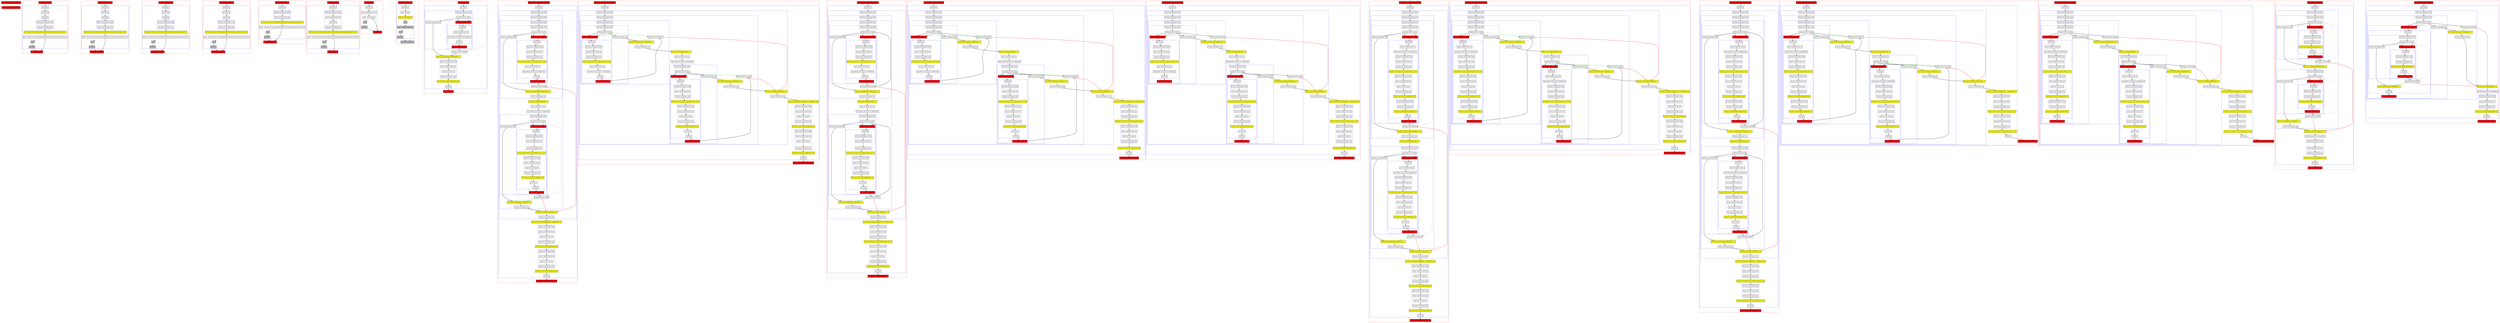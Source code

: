 digraph flowFromInplaceLambda_kt {
    graph [nodesep=3]
    node [shape=box penwidth=2]
    edge [penwidth=2]

    subgraph cluster_0 {
        color=red
        0 [label="Enter file flowFromInplaceLambda.kt" style="filled" fillcolor=red];
        1 [label="Exit file flowFromInplaceLambda.kt" style="filled" fillcolor=red];
    }
    0 -> {1} [color=green];

    subgraph cluster_1 {
        color=red
        2 [label="Enter function unknown" style="filled" fillcolor=red];
        subgraph cluster_2 {
            color=blue
            3 [label="Enter block"];
            subgraph cluster_3 {
                color=blue
                4 [label="Enter block"];
                5 [label="Exit block"];
            }
            subgraph cluster_4 {
                color=blue
                6 [label="Function call arguments enter"];
                7 [label="Function call arguments exit"];
            }
            8 [label="Function call: R|<local>/x|.R|SubstitutionOverride<kotlin/Function0.invoke: R|T|>|()" style="filled" fillcolor=yellow];
            9 [label="Jump: ^unknown R|<local>/x|.R|SubstitutionOverride<kotlin/Function0.invoke: R|T|>|()"];
            10 [label="Stub" style="filled" fillcolor=gray];
            11 [label="Exit block" style="filled" fillcolor=gray];
        }
        12 [label="Exit function unknown" style="filled" fillcolor=red];
    }
    2 -> {3};
    3 -> {4};
    4 -> {5};
    5 -> {6};
    6 -> {7};
    7 -> {8};
    8 -> {9};
    9 -> {12};
    9 -> {10} [style=dotted];
    10 -> {11} [style=dotted];
    11 -> {12} [style=dotted];

    subgraph cluster_5 {
        color=red
        13 [label="Enter function atLeastOnce" style="filled" fillcolor=red];
        subgraph cluster_6 {
            color=blue
            14 [label="Enter block"];
            subgraph cluster_7 {
                color=blue
                15 [label="Enter block"];
                16 [label="Exit block"];
            }
            subgraph cluster_8 {
                color=blue
                17 [label="Function call arguments enter"];
                18 [label="Function call arguments exit"];
            }
            19 [label="Function call: R|<local>/x|.R|SubstitutionOverride<kotlin/Function0.invoke: R|T|>|()" style="filled" fillcolor=yellow];
            20 [label="Jump: ^atLeastOnce R|<local>/x|.R|SubstitutionOverride<kotlin/Function0.invoke: R|T|>|()"];
            21 [label="Stub" style="filled" fillcolor=gray];
            22 [label="Exit block" style="filled" fillcolor=gray];
        }
        23 [label="Exit function atLeastOnce" style="filled" fillcolor=red];
    }
    13 -> {14};
    14 -> {15};
    15 -> {16};
    16 -> {17};
    17 -> {18};
    18 -> {19};
    19 -> {20};
    20 -> {23};
    20 -> {21} [style=dotted];
    21 -> {22} [style=dotted];
    22 -> {23} [style=dotted];

    subgraph cluster_9 {
        color=red
        24 [label="Enter function exactlyOnce" style="filled" fillcolor=red];
        subgraph cluster_10 {
            color=blue
            25 [label="Enter block"];
            subgraph cluster_11 {
                color=blue
                26 [label="Enter block"];
                27 [label="Exit block"];
            }
            subgraph cluster_12 {
                color=blue
                28 [label="Function call arguments enter"];
                29 [label="Function call arguments exit"];
            }
            30 [label="Function call: R|<local>/x|.R|SubstitutionOverride<kotlin/Function0.invoke: R|T|>|()" style="filled" fillcolor=yellow];
            31 [label="Jump: ^exactlyOnce R|<local>/x|.R|SubstitutionOverride<kotlin/Function0.invoke: R|T|>|()"];
            32 [label="Stub" style="filled" fillcolor=gray];
            33 [label="Exit block" style="filled" fillcolor=gray];
        }
        34 [label="Exit function exactlyOnce" style="filled" fillcolor=red];
    }
    24 -> {25};
    25 -> {26};
    26 -> {27};
    27 -> {28};
    28 -> {29};
    29 -> {30};
    30 -> {31};
    31 -> {34};
    31 -> {32} [style=dotted];
    32 -> {33} [style=dotted];
    33 -> {34} [style=dotted];

    subgraph cluster_13 {
        color=red
        35 [label="Enter function atMostOnce" style="filled" fillcolor=red];
        subgraph cluster_14 {
            color=blue
            36 [label="Enter block"];
            subgraph cluster_15 {
                color=blue
                37 [label="Enter block"];
                38 [label="Exit block"];
            }
            subgraph cluster_16 {
                color=blue
                39 [label="Function call arguments enter"];
                40 [label="Function call arguments exit"];
            }
            41 [label="Function call: R|<local>/x|.R|SubstitutionOverride<kotlin/Function0.invoke: R|T|>|()" style="filled" fillcolor=yellow];
            42 [label="Jump: ^atMostOnce R|<local>/x|.R|SubstitutionOverride<kotlin/Function0.invoke: R|T|>|()"];
            43 [label="Stub" style="filled" fillcolor=gray];
            44 [label="Exit block" style="filled" fillcolor=gray];
        }
        45 [label="Exit function atMostOnce" style="filled" fillcolor=red];
    }
    35 -> {36};
    36 -> {37};
    37 -> {38};
    38 -> {39};
    39 -> {40};
    40 -> {41};
    41 -> {42};
    42 -> {45};
    42 -> {43} [style=dotted];
    43 -> {44} [style=dotted];
    44 -> {45} [style=dotted];

    subgraph cluster_17 {
        color=red
        46 [label="Enter function noContract" style="filled" fillcolor=red];
        subgraph cluster_18 {
            color=blue
            47 [label="Enter block"];
            subgraph cluster_19 {
                color=blue
                48 [label="Function call arguments enter"];
                49 [label="Function call arguments exit"];
            }
            50 [label="Function call: R|<local>/x|.R|SubstitutionOverride<kotlin/Function0.invoke: R|T|>|()" style="filled" fillcolor=yellow];
            51 [label="Jump: ^noContract R|<local>/x|.R|SubstitutionOverride<kotlin/Function0.invoke: R|T|>|()"];
            52 [label="Stub" style="filled" fillcolor=gray];
            53 [label="Exit block" style="filled" fillcolor=gray];
        }
        54 [label="Exit function noContract" style="filled" fillcolor=red];
    }
    46 -> {47};
    47 -> {48};
    48 -> {49};
    49 -> {50};
    50 -> {51};
    51 -> {54};
    51 -> {52} [style=dotted];
    52 -> {53} [style=dotted];
    53 -> {54} [style=dotted];

    subgraph cluster_20 {
        color=red
        55 [label="Enter function select" style="filled" fillcolor=red];
        subgraph cluster_21 {
            color=blue
            56 [label="Enter block"];
            subgraph cluster_22 {
                color=blue
                57 [label="Function call arguments enter"];
                58 [label="Access variable R|<local>/x|"];
                59 [label="Const: Int(0)"];
                60 [label="Function call arguments exit"];
            }
            61 [label="Function call: R|<local>/x|.R|SubstitutionOverride<kotlin/Array.get: R|CapturedType(out K)|>|(...)" style="filled" fillcolor=yellow];
            62 [label="Jump: ^select R|<local>/x|.R|SubstitutionOverride<kotlin/Array.get: R|CapturedType(out K)|>|(Int(0))"];
            63 [label="Stub" style="filled" fillcolor=gray];
            64 [label="Exit block" style="filled" fillcolor=gray];
        }
        65 [label="Exit function select" style="filled" fillcolor=red];
    }
    55 -> {56};
    56 -> {57};
    57 -> {58};
    58 -> {59};
    59 -> {60};
    60 -> {61};
    61 -> {62};
    62 -> {65};
    62 -> {63} [style=dotted];
    63 -> {64} [style=dotted];
    64 -> {65} [style=dotted];

    subgraph cluster_23 {
        color=red
        66 [label="Enter function id" style="filled" fillcolor=red];
        subgraph cluster_24 {
            color=blue
            67 [label="Enter block"];
            68 [label="Access variable R|<local>/x|"];
            69 [label="Jump: ^id R|<local>/x|"];
            70 [label="Stub" style="filled" fillcolor=gray];
            71 [label="Exit block" style="filled" fillcolor=gray];
        }
        72 [label="Exit function id" style="filled" fillcolor=red];
    }
    66 -> {67};
    67 -> {68};
    68 -> {69};
    69 -> {72};
    69 -> {70} [style=dotted];
    70 -> {71} [style=dotted];
    71 -> {72} [style=dotted];

    subgraph cluster_25 {
        color=red
        73 [label="Enter function materialize" style="filled" fillcolor=red];
        subgraph cluster_26 {
            color=blue
            74 [label="Enter block"];
            75 [label="Const: Null(null)"];
            76 [label="Check not null: Null(null)!!" style="filled" fillcolor=yellow];
            77 [label="Stub" style="filled" fillcolor=gray];
            78 [label="Jump: ^materialize Null(null)!!" style="filled" fillcolor=gray];
            79 [label="Stub" style="filled" fillcolor=gray];
            80 [label="Exit block" style="filled" fillcolor=gray];
        }
        81 [label="Exit function materialize" style="filled" fillcolor=gray];
    }
    73 -> {74};
    74 -> {75};
    75 -> {76};
    76 -> {77} [style=dotted];
    77 -> {78} [style=dotted];
    78 -> {79 81} [style=dotted];
    79 -> {80} [style=dotted];
    80 -> {81} [style=dotted];

    subgraph cluster_27 {
        color=red
        82 [label="Enter function basic" style="filled" fillcolor=red];
        subgraph cluster_28 {
            color=blue
            83 [label="Enter block"];
            subgraph cluster_29 {
                color=blue
                84 [label="Function call arguments enter"];
                85 [label="Postponed enter to lambda"];
                subgraph cluster_30 {
                    color=blue
                    86 [label="Enter function <anonymous>" style="filled" fillcolor=red];
                    subgraph cluster_31 {
                        color=blue
                        87 [label="Enter block"];
                        88 [label="Access variable R|<local>/x|"];
                        89 [label="Type operator: (R|<local>/x| as R|kotlin/Int|)"];
                        90 [label="Exit block"];
                    }
                    91 [label="Exit function <anonymous>" style="filled" fillcolor=red];
                }
                92 [label="Function call arguments exit"];
            }
            93 [label="Postponed exit from lambda"];
            94 [label="Function call: R|/exactlyOnce|<R|kotlin/Int|>(...)" style="filled" fillcolor=yellow];
            subgraph cluster_32 {
                color=blue
                95 [label="Function call arguments enter"];
                96 [label="Access variable R|<local>/x|"];
                97 [label="Smart cast: R|<local>/x|"];
                98 [label="Function call arguments exit"];
            }
            99 [label="Function call: R|<local>/x|.R|kotlin/Int.inc|()" style="filled" fillcolor=yellow];
            100 [label="Exit block"];
        }
        101 [label="Exit function basic" style="filled" fillcolor=red];
    }
    82 -> {83};
    83 -> {84};
    84 -> {85};
    85 -> {86 92};
    85 -> {93} [style=dotted];
    85 -> {86} [style=dashed];
    86 -> {87};
    87 -> {88};
    88 -> {89};
    89 -> {90};
    90 -> {91};
    91 -> {93};
    92 -> {94};
    93 -> {94};
    94 -> {95};
    95 -> {96};
    96 -> {97};
    97 -> {98};
    98 -> {99};
    99 -> {100};
    100 -> {101};

    subgraph cluster_33 {
        color=red
        102 [label="Enter function completedCallExactlyOnce" style="filled" fillcolor=red];
        subgraph cluster_34 {
            color=blue
            103 [label="Enter block"];
            subgraph cluster_35 {
                color=blue
                104 [label="Function call arguments enter"];
                subgraph cluster_36 {
                    color=blue
                    105 [label="Function call arguments enter"];
                    subgraph cluster_37 {
                        color=blue
                        106 [label="Function call arguments enter"];
                        subgraph cluster_38 {
                            color=blue
                            107 [label="Function call arguments enter"];
                            108 [label="Postponed enter to lambda"];
                            subgraph cluster_39 {
                                color=blue
                                109 [label="Enter function <anonymous>" style="filled" fillcolor=red];
                                subgraph cluster_40 {
                                    color=blue
                                    110 [label="Enter block"];
                                    subgraph cluster_41 {
                                        color=blue
                                        111 [label="Function call arguments enter"];
                                        112 [label="Access variable R|<local>/y|"];
                                        113 [label="Function call arguments exit"];
                                    }
                                    114 [label="Function call: R|<local>/y|.<Unresolved name: inc>#()" style="filled" fillcolor=yellow];
                                    115 [label="Access variable R|<local>/x|"];
                                    116 [label="Type operator: (R|<local>/x| as R|kotlin/Int|)"];
                                    117 [label="Exit block"];
                                }
                                118 [label="Exit function <anonymous>" style="filled" fillcolor=red];
                            }
                            119 [label="Function call arguments exit"];
                        }
                        120 [label="Postponed exit from lambda"];
                        121 [label="Function call: R|/exactlyOnce|<R|kotlin/Int|>(...)" style="filled" fillcolor=yellow];
                        122 [label="Function call arguments exit"];
                    }
                    123 [label="Function call: R|/id|<R|kotlin/Int|>(...)" style="filled" fillcolor=yellow];
                    124 [label="Access variable R|<local>/y|"];
                    125 [label="Type operator: (R|<local>/y| as R|kotlin/Int|)"];
                    subgraph cluster_42 {
                        color=blue
                        126 [label="Function call arguments enter"];
                        127 [label="Postponed enter to lambda"];
                        subgraph cluster_43 {
                            color=blue
                            128 [label="Enter function <anonymous>" style="filled" fillcolor=red];
                            subgraph cluster_44 {
                                color=blue
                                129 [label="Enter block"];
                                subgraph cluster_45 {
                                    color=blue
                                    130 [label="Function call arguments enter"];
                                    131 [label="Access variable R|<local>/x|"];
                                    132 [label="Function call arguments exit"];
                                }
                                133 [label="Function call: R|<local>/x|.<Unresolved name: inc>#()" style="filled" fillcolor=yellow];
                                subgraph cluster_46 {
                                    color=blue
                                    134 [label="Function call arguments enter"];
                                    135 [label="Access variable R|<local>/y|"];
                                    136 [label="Smart cast: R|<local>/y|"];
                                    137 [label="Function call arguments exit"];
                                }
                                138 [label="Function call: R|<local>/y|.R|kotlin/Int.inc|()" style="filled" fillcolor=yellow];
                                139 [label="Const: Int(1)"];
                                140 [label="Exit block"];
                            }
                            141 [label="Exit function <anonymous>" style="filled" fillcolor=red];
                        }
                        142 [label="Function call arguments exit"];
                    }
                    143 [label="Postponed exit from lambda"];
                    144 [label="Function call: R|/exactlyOnce|<R|kotlin/Int|>(...)" style="filled" fillcolor=yellow];
                    145 [label="Function call arguments exit"];
                }
                146 [label="Function call: R|/select|<R|kotlin/Int|>(...)" style="filled" fillcolor=yellow];
                147 [label="Function call arguments exit"];
            }
            148 [label="Function call: R|/select|<R|kotlin/Int|>(...).R|kotlin/Int.inc|()" style="filled" fillcolor=yellow];
            subgraph cluster_47 {
                color=blue
                149 [label="Function call arguments enter"];
                150 [label="Access variable R|<local>/x|"];
                151 [label="Smart cast: R|<local>/x|"];
                152 [label="Function call arguments exit"];
            }
            153 [label="Function call: R|<local>/x|.R|kotlin/Int.inc|()" style="filled" fillcolor=yellow];
            subgraph cluster_48 {
                color=blue
                154 [label="Function call arguments enter"];
                155 [label="Access variable R|<local>/y|"];
                156 [label="Smart cast: R|<local>/y|"];
                157 [label="Function call arguments exit"];
            }
            158 [label="Function call: R|<local>/y|.R|kotlin/Int.inc|()" style="filled" fillcolor=yellow];
            159 [label="Exit block"];
        }
        160 [label="Exit function completedCallExactlyOnce" style="filled" fillcolor=red];
    }
    102 -> {103};
    103 -> {104};
    104 -> {105};
    105 -> {106};
    106 -> {107};
    107 -> {108};
    108 -> {109 119};
    108 -> {120} [style=dotted];
    108 -> {109} [style=dashed];
    109 -> {110};
    110 -> {111};
    111 -> {112};
    112 -> {113};
    113 -> {114};
    114 -> {115};
    115 -> {116};
    116 -> {117};
    117 -> {118};
    118 -> {120};
    119 -> {121};
    120 -> {121} [color=green];
    120 -> {146} [color=red];
    121 -> {122};
    122 -> {123};
    123 -> {124};
    124 -> {125};
    125 -> {126};
    126 -> {127};
    127 -> {128 142};
    127 -> {143} [style=dotted];
    127 -> {128} [style=dashed];
    128 -> {129};
    129 -> {130};
    130 -> {131};
    131 -> {132};
    132 -> {133};
    133 -> {134};
    134 -> {135};
    135 -> {136};
    136 -> {137};
    137 -> {138};
    138 -> {139};
    139 -> {140};
    140 -> {141};
    141 -> {143};
    142 -> {144};
    143 -> {144} [color=green];
    143 -> {146} [color=red];
    144 -> {145};
    145 -> {146};
    146 -> {147};
    147 -> {148};
    148 -> {149};
    149 -> {150};
    150 -> {151};
    151 -> {152};
    152 -> {153};
    153 -> {154};
    154 -> {155};
    155 -> {156};
    156 -> {157};
    157 -> {158};
    158 -> {159};
    159 -> {160};

    subgraph cluster_49 {
        color=red
        161 [label="Enter function completedCallAtLeastOnce" style="filled" fillcolor=red];
        subgraph cluster_50 {
            color=blue
            162 [label="Enter block"];
            subgraph cluster_51 {
                color=blue
                163 [label="Function call arguments enter"];
                subgraph cluster_52 {
                    color=blue
                    164 [label="Function call arguments enter"];
                    subgraph cluster_53 {
                        color=blue
                        165 [label="Function call arguments enter"];
                        subgraph cluster_54 {
                            color=blue
                            166 [label="Function call arguments enter"];
                            167 [label="Postponed enter to lambda"];
                            subgraph cluster_55 {
                                color=blue
                                168 [label="Enter function <anonymous>" style="filled" fillcolor=red];
                                subgraph cluster_56 {
                                    color=blue
                                    169 [label="Enter block"];
                                    subgraph cluster_57 {
                                        color=blue
                                        170 [label="Function call arguments enter"];
                                        171 [label="Access variable R|<local>/y|"];
                                        172 [label="Function call arguments exit"];
                                    }
                                    173 [label="Function call: R|<local>/y|.<Unresolved name: inc>#()" style="filled" fillcolor=yellow];
                                    174 [label="Access variable R|<local>/x|"];
                                    175 [label="Type operator: (R|<local>/x| as R|kotlin/Int|)"];
                                    176 [label="Exit block"];
                                }
                                177 [label="Exit function <anonymous>" style="filled" fillcolor=red];
                            }
                            178 [label="Function call arguments exit"];
                        }
                        179 [label="Postponed exit from lambda"];
                        180 [label="Function call: R|/atLeastOnce|<R|kotlin/Int|>(...)" style="filled" fillcolor=yellow];
                        181 [label="Function call arguments exit"];
                    }
                    182 [label="Function call: R|/id|<R|kotlin/Int|>(...)" style="filled" fillcolor=yellow];
                    183 [label="Access variable R|<local>/y|"];
                    184 [label="Type operator: (R|<local>/y| as R|kotlin/Int|)"];
                    subgraph cluster_58 {
                        color=blue
                        185 [label="Function call arguments enter"];
                        186 [label="Postponed enter to lambda"];
                        subgraph cluster_59 {
                            color=blue
                            187 [label="Enter function <anonymous>" style="filled" fillcolor=red];
                            subgraph cluster_60 {
                                color=blue
                                188 [label="Enter block"];
                                subgraph cluster_61 {
                                    color=blue
                                    189 [label="Function call arguments enter"];
                                    190 [label="Access variable R|<local>/x|"];
                                    191 [label="Function call arguments exit"];
                                }
                                192 [label="Function call: R|<local>/x|.<Unresolved name: inc>#()" style="filled" fillcolor=yellow];
                                subgraph cluster_62 {
                                    color=blue
                                    193 [label="Function call arguments enter"];
                                    194 [label="Access variable R|<local>/y|"];
                                    195 [label="Smart cast: R|<local>/y|"];
                                    196 [label="Function call arguments exit"];
                                }
                                197 [label="Function call: R|<local>/y|.R|kotlin/Int.inc|()" style="filled" fillcolor=yellow];
                                198 [label="Const: Int(1)"];
                                199 [label="Exit block"];
                            }
                            200 [label="Exit function <anonymous>" style="filled" fillcolor=red];
                        }
                        201 [label="Function call arguments exit"];
                    }
                    202 [label="Postponed exit from lambda"];
                    203 [label="Function call: R|/atLeastOnce|<R|kotlin/Int|>(...)" style="filled" fillcolor=yellow];
                    204 [label="Function call arguments exit"];
                }
                205 [label="Function call: R|/select|<R|kotlin/Int|>(...)" style="filled" fillcolor=yellow];
                206 [label="Function call arguments exit"];
            }
            207 [label="Function call: R|/select|<R|kotlin/Int|>(...).R|kotlin/Int.inc|()" style="filled" fillcolor=yellow];
            subgraph cluster_63 {
                color=blue
                208 [label="Function call arguments enter"];
                209 [label="Access variable R|<local>/x|"];
                210 [label="Smart cast: R|<local>/x|"];
                211 [label="Function call arguments exit"];
            }
            212 [label="Function call: R|<local>/x|.R|kotlin/Int.inc|()" style="filled" fillcolor=yellow];
            subgraph cluster_64 {
                color=blue
                213 [label="Function call arguments enter"];
                214 [label="Access variable R|<local>/y|"];
                215 [label="Smart cast: R|<local>/y|"];
                216 [label="Function call arguments exit"];
            }
            217 [label="Function call: R|<local>/y|.R|kotlin/Int.inc|()" style="filled" fillcolor=yellow];
            218 [label="Exit block"];
        }
        219 [label="Exit function completedCallAtLeastOnce" style="filled" fillcolor=red];
    }
    161 -> {162};
    162 -> {163};
    163 -> {164};
    164 -> {165};
    165 -> {166};
    166 -> {167};
    167 -> {168 178};
    167 -> {179} [style=dotted];
    167 -> {168} [style=dashed];
    168 -> {169};
    169 -> {170};
    170 -> {171};
    171 -> {172};
    172 -> {173};
    173 -> {174};
    174 -> {175};
    175 -> {176};
    176 -> {177};
    177 -> {179};
    178 -> {180};
    179 -> {167} [color=green style=dashed];
    179 -> {180} [color=green];
    179 -> {205} [color=red];
    180 -> {181};
    181 -> {182};
    182 -> {183};
    183 -> {184};
    184 -> {185};
    185 -> {186};
    186 -> {187 201};
    186 -> {202} [style=dotted];
    186 -> {187} [style=dashed];
    187 -> {188};
    188 -> {189};
    189 -> {190};
    190 -> {191};
    191 -> {192};
    192 -> {193};
    193 -> {194};
    194 -> {195};
    195 -> {196};
    196 -> {197};
    197 -> {198};
    198 -> {199};
    199 -> {200};
    200 -> {202};
    201 -> {203};
    202 -> {186} [color=green style=dashed];
    202 -> {203} [color=green];
    202 -> {205} [color=red];
    203 -> {204};
    204 -> {205};
    205 -> {206};
    206 -> {207};
    207 -> {208};
    208 -> {209};
    209 -> {210};
    210 -> {211};
    211 -> {212};
    212 -> {213};
    213 -> {214};
    214 -> {215};
    215 -> {216};
    216 -> {217};
    217 -> {218};
    218 -> {219};

    subgraph cluster_65 {
        color=red
        220 [label="Enter function completedCallAtMostOnce" style="filled" fillcolor=red];
        subgraph cluster_66 {
            color=blue
            221 [label="Enter block"];
            subgraph cluster_67 {
                color=blue
                222 [label="Function call arguments enter"];
                subgraph cluster_68 {
                    color=blue
                    223 [label="Function call arguments enter"];
                    subgraph cluster_69 {
                        color=blue
                        224 [label="Function call arguments enter"];
                        subgraph cluster_70 {
                            color=blue
                            225 [label="Function call arguments enter"];
                            226 [label="Postponed enter to lambda"];
                            subgraph cluster_71 {
                                color=blue
                                227 [label="Enter function <anonymous>" style="filled" fillcolor=red];
                                subgraph cluster_72 {
                                    color=blue
                                    228 [label="Enter block"];
                                    subgraph cluster_73 {
                                        color=blue
                                        229 [label="Function call arguments enter"];
                                        230 [label="Access variable R|<local>/y|"];
                                        231 [label="Function call arguments exit"];
                                    }
                                    232 [label="Function call: R|<local>/y|.<Unresolved name: inc>#()" style="filled" fillcolor=yellow];
                                    233 [label="Access variable R|<local>/x|"];
                                    234 [label="Type operator: (R|<local>/x| as R|kotlin/Int|)"];
                                    235 [label="Exit block"];
                                }
                                236 [label="Exit function <anonymous>" style="filled" fillcolor=red];
                            }
                            237 [label="Function call arguments exit"];
                        }
                        238 [label="Postponed exit from lambda"];
                        239 [label="Function call: R|/atMostOnce|<R|kotlin/Int|>(...)" style="filled" fillcolor=yellow];
                        240 [label="Function call arguments exit"];
                    }
                    241 [label="Function call: R|/id|<R|kotlin/Int|>(...)" style="filled" fillcolor=yellow];
                    242 [label="Access variable R|<local>/y|"];
                    243 [label="Type operator: (R|<local>/y| as R|kotlin/Int|)"];
                    subgraph cluster_74 {
                        color=blue
                        244 [label="Function call arguments enter"];
                        245 [label="Postponed enter to lambda"];
                        subgraph cluster_75 {
                            color=blue
                            246 [label="Enter function <anonymous>" style="filled" fillcolor=red];
                            subgraph cluster_76 {
                                color=blue
                                247 [label="Enter block"];
                                subgraph cluster_77 {
                                    color=blue
                                    248 [label="Function call arguments enter"];
                                    249 [label="Access variable R|<local>/x|"];
                                    250 [label="Function call arguments exit"];
                                }
                                251 [label="Function call: R|<local>/x|.<Unresolved name: inc>#()" style="filled" fillcolor=yellow];
                                subgraph cluster_78 {
                                    color=blue
                                    252 [label="Function call arguments enter"];
                                    253 [label="Access variable R|<local>/y|"];
                                    254 [label="Smart cast: R|<local>/y|"];
                                    255 [label="Function call arguments exit"];
                                }
                                256 [label="Function call: R|<local>/y|.R|kotlin/Int.inc|()" style="filled" fillcolor=yellow];
                                257 [label="Const: Int(1)"];
                                258 [label="Exit block"];
                            }
                            259 [label="Exit function <anonymous>" style="filled" fillcolor=red];
                        }
                        260 [label="Function call arguments exit"];
                    }
                    261 [label="Postponed exit from lambda"];
                    262 [label="Function call: R|/atMostOnce|<R|kotlin/Int|>(...)" style="filled" fillcolor=yellow];
                    263 [label="Function call arguments exit"];
                }
                264 [label="Function call: R|/select|<R|kotlin/Int|>(...)" style="filled" fillcolor=yellow];
                265 [label="Function call arguments exit"];
            }
            266 [label="Function call: R|/select|<R|kotlin/Int|>(...).R|kotlin/Int.inc|()" style="filled" fillcolor=yellow];
            subgraph cluster_79 {
                color=blue
                267 [label="Function call arguments enter"];
                268 [label="Access variable R|<local>/x|"];
                269 [label="Function call arguments exit"];
            }
            270 [label="Function call: R|<local>/x|.<Unresolved name: inc>#()" style="filled" fillcolor=yellow];
            subgraph cluster_80 {
                color=blue
                271 [label="Function call arguments enter"];
                272 [label="Access variable R|<local>/y|"];
                273 [label="Smart cast: R|<local>/y|"];
                274 [label="Function call arguments exit"];
            }
            275 [label="Function call: R|<local>/y|.R|kotlin/Int.inc|()" style="filled" fillcolor=yellow];
            276 [label="Exit block"];
        }
        277 [label="Exit function completedCallAtMostOnce" style="filled" fillcolor=red];
    }
    220 -> {221};
    221 -> {222};
    222 -> {223};
    223 -> {224};
    224 -> {225};
    225 -> {226};
    226 -> {227 237 238};
    226 -> {227} [style=dashed];
    227 -> {228};
    228 -> {229};
    229 -> {230};
    230 -> {231};
    231 -> {232};
    232 -> {233};
    233 -> {234};
    234 -> {235};
    235 -> {236};
    236 -> {238};
    237 -> {239};
    238 -> {239} [color=green];
    238 -> {264} [color=red];
    239 -> {240};
    240 -> {241};
    241 -> {242};
    242 -> {243};
    243 -> {244};
    244 -> {245};
    245 -> {246 260 261};
    245 -> {246} [style=dashed];
    246 -> {247};
    247 -> {248};
    248 -> {249};
    249 -> {250};
    250 -> {251};
    251 -> {252};
    252 -> {253};
    253 -> {254};
    254 -> {255};
    255 -> {256};
    256 -> {257};
    257 -> {258};
    258 -> {259};
    259 -> {261};
    260 -> {262};
    261 -> {262} [color=green];
    261 -> {264} [color=red];
    262 -> {263};
    263 -> {264};
    264 -> {265};
    265 -> {266};
    266 -> {267};
    267 -> {268};
    268 -> {269};
    269 -> {270};
    270 -> {271};
    271 -> {272};
    272 -> {273};
    273 -> {274};
    274 -> {275};
    275 -> {276};
    276 -> {277};

    subgraph cluster_81 {
        color=red
        278 [label="Enter function completedCallUnknown" style="filled" fillcolor=red];
        subgraph cluster_82 {
            color=blue
            279 [label="Enter block"];
            subgraph cluster_83 {
                color=blue
                280 [label="Function call arguments enter"];
                subgraph cluster_84 {
                    color=blue
                    281 [label="Function call arguments enter"];
                    subgraph cluster_85 {
                        color=blue
                        282 [label="Function call arguments enter"];
                        subgraph cluster_86 {
                            color=blue
                            283 [label="Function call arguments enter"];
                            284 [label="Postponed enter to lambda"];
                            subgraph cluster_87 {
                                color=blue
                                285 [label="Enter function <anonymous>" style="filled" fillcolor=red];
                                subgraph cluster_88 {
                                    color=blue
                                    286 [label="Enter block"];
                                    subgraph cluster_89 {
                                        color=blue
                                        287 [label="Function call arguments enter"];
                                        288 [label="Access variable R|<local>/y|"];
                                        289 [label="Function call arguments exit"];
                                    }
                                    290 [label="Function call: R|<local>/y|.<Unresolved name: inc>#()" style="filled" fillcolor=yellow];
                                    291 [label="Access variable R|<local>/x|"];
                                    292 [label="Type operator: (R|<local>/x| as R|kotlin/Int|)"];
                                    293 [label="Exit block"];
                                }
                                294 [label="Exit function <anonymous>" style="filled" fillcolor=red];
                            }
                            295 [label="Function call arguments exit"];
                        }
                        296 [label="Postponed exit from lambda"];
                        297 [label="Function call: R|/unknown|<R|kotlin/Int|>(...)" style="filled" fillcolor=yellow];
                        298 [label="Function call arguments exit"];
                    }
                    299 [label="Function call: R|/id|<R|kotlin/Int|>(...)" style="filled" fillcolor=yellow];
                    300 [label="Access variable R|<local>/y|"];
                    301 [label="Type operator: (R|<local>/y| as R|kotlin/Int|)"];
                    subgraph cluster_90 {
                        color=blue
                        302 [label="Function call arguments enter"];
                        303 [label="Postponed enter to lambda"];
                        subgraph cluster_91 {
                            color=blue
                            304 [label="Enter function <anonymous>" style="filled" fillcolor=red];
                            subgraph cluster_92 {
                                color=blue
                                305 [label="Enter block"];
                                subgraph cluster_93 {
                                    color=blue
                                    306 [label="Function call arguments enter"];
                                    307 [label="Access variable R|<local>/x|"];
                                    308 [label="Function call arguments exit"];
                                }
                                309 [label="Function call: R|<local>/x|.<Unresolved name: inc>#()" style="filled" fillcolor=yellow];
                                subgraph cluster_94 {
                                    color=blue
                                    310 [label="Function call arguments enter"];
                                    311 [label="Access variable R|<local>/y|"];
                                    312 [label="Smart cast: R|<local>/y|"];
                                    313 [label="Function call arguments exit"];
                                }
                                314 [label="Function call: R|<local>/y|.R|kotlin/Int.inc|()" style="filled" fillcolor=yellow];
                                315 [label="Const: Int(1)"];
                                316 [label="Exit block"];
                            }
                            317 [label="Exit function <anonymous>" style="filled" fillcolor=red];
                        }
                        318 [label="Function call arguments exit"];
                    }
                    319 [label="Postponed exit from lambda"];
                    320 [label="Function call: R|/unknown|<R|kotlin/Int|>(...)" style="filled" fillcolor=yellow];
                    321 [label="Function call arguments exit"];
                }
                322 [label="Function call: R|/select|<R|kotlin/Int|>(...)" style="filled" fillcolor=yellow];
                323 [label="Function call arguments exit"];
            }
            324 [label="Function call: R|/select|<R|kotlin/Int|>(...).R|kotlin/Int.inc|()" style="filled" fillcolor=yellow];
            subgraph cluster_95 {
                color=blue
                325 [label="Function call arguments enter"];
                326 [label="Access variable R|<local>/x|"];
                327 [label="Function call arguments exit"];
            }
            328 [label="Function call: R|<local>/x|.<Unresolved name: inc>#()" style="filled" fillcolor=yellow];
            subgraph cluster_96 {
                color=blue
                329 [label="Function call arguments enter"];
                330 [label="Access variable R|<local>/y|"];
                331 [label="Smart cast: R|<local>/y|"];
                332 [label="Function call arguments exit"];
            }
            333 [label="Function call: R|<local>/y|.R|kotlin/Int.inc|()" style="filled" fillcolor=yellow];
            334 [label="Exit block"];
        }
        335 [label="Exit function completedCallUnknown" style="filled" fillcolor=red];
    }
    278 -> {279};
    279 -> {280};
    280 -> {281};
    281 -> {282};
    282 -> {283};
    283 -> {284};
    284 -> {285 295 296};
    284 -> {285} [style=dashed];
    285 -> {286};
    286 -> {287};
    287 -> {288};
    288 -> {289};
    289 -> {290};
    290 -> {291};
    291 -> {292};
    292 -> {293};
    293 -> {294};
    294 -> {296};
    295 -> {297};
    296 -> {284} [color=green style=dashed];
    296 -> {297} [color=green];
    296 -> {322} [color=red];
    297 -> {298};
    298 -> {299};
    299 -> {300};
    300 -> {301};
    301 -> {302};
    302 -> {303};
    303 -> {304 318 319};
    303 -> {304} [style=dashed];
    304 -> {305};
    305 -> {306};
    306 -> {307};
    307 -> {308};
    308 -> {309};
    309 -> {310};
    310 -> {311};
    311 -> {312};
    312 -> {313};
    313 -> {314};
    314 -> {315};
    315 -> {316};
    316 -> {317};
    317 -> {319};
    318 -> {320};
    319 -> {303} [color=green style=dashed];
    319 -> {320} [color=green];
    319 -> {322} [color=red];
    320 -> {321};
    321 -> {322};
    322 -> {323};
    323 -> {324};
    324 -> {325};
    325 -> {326};
    326 -> {327};
    327 -> {328};
    328 -> {329};
    329 -> {330};
    330 -> {331};
    331 -> {332};
    332 -> {333};
    333 -> {334};
    334 -> {335};

    subgraph cluster_97 {
        color=red
        336 [label="Enter function completedCallNoContract" style="filled" fillcolor=red];
        subgraph cluster_98 {
            color=blue
            337 [label="Enter block"];
            subgraph cluster_99 {
                color=blue
                338 [label="Function call arguments enter"];
                subgraph cluster_100 {
                    color=blue
                    339 [label="Function call arguments enter"];
                    subgraph cluster_101 {
                        color=blue
                        340 [label="Function call arguments enter"];
                        subgraph cluster_102 {
                            color=blue
                            341 [label="Function call arguments enter"];
                            342 [label="Postponed enter to lambda"];
                            subgraph cluster_103 {
                                color=blue
                                343 [label="Enter function <anonymous>" style="filled" fillcolor=red];
                                subgraph cluster_104 {
                                    color=blue
                                    344 [label="Enter block"];
                                    subgraph cluster_105 {
                                        color=blue
                                        345 [label="Function call arguments enter"];
                                        346 [label="Access variable R|<local>/y|"];
                                        347 [label="Function call arguments exit"];
                                    }
                                    348 [label="Function call: R|<local>/y|.<Unresolved name: inc>#()" style="filled" fillcolor=yellow];
                                    349 [label="Access variable R|<local>/x|"];
                                    350 [label="Type operator: (R|<local>/x| as R|kotlin/Int|)"];
                                    351 [label="Exit block"];
                                }
                                352 [label="Exit function <anonymous>" style="filled" fillcolor=red];
                            }
                            353 [label="Function call arguments exit"];
                        }
                        354 [label="Postponed exit from lambda"];
                        355 [label="Function call: R|/noContract|<R|kotlin/Int|>(...)" style="filled" fillcolor=yellow];
                        356 [label="Function call arguments exit"];
                    }
                    357 [label="Function call: R|/id|<R|kotlin/Int|>(...)" style="filled" fillcolor=yellow];
                    358 [label="Access variable R|<local>/y|"];
                    359 [label="Type operator: (R|<local>/y| as R|kotlin/Int|)"];
                    subgraph cluster_106 {
                        color=blue
                        360 [label="Function call arguments enter"];
                        361 [label="Postponed enter to lambda"];
                        subgraph cluster_107 {
                            color=blue
                            362 [label="Enter function <anonymous>" style="filled" fillcolor=red];
                            subgraph cluster_108 {
                                color=blue
                                363 [label="Enter block"];
                                subgraph cluster_109 {
                                    color=blue
                                    364 [label="Function call arguments enter"];
                                    365 [label="Access variable R|<local>/x|"];
                                    366 [label="Function call arguments exit"];
                                }
                                367 [label="Function call: R|<local>/x|.<Unresolved name: inc>#()" style="filled" fillcolor=yellow];
                                subgraph cluster_110 {
                                    color=blue
                                    368 [label="Function call arguments enter"];
                                    369 [label="Access variable R|<local>/y|"];
                                    370 [label="Smart cast: R|<local>/y|"];
                                    371 [label="Function call arguments exit"];
                                }
                                372 [label="Function call: R|<local>/y|.R|kotlin/Int.inc|()" style="filled" fillcolor=yellow];
                                373 [label="Const: Int(1)"];
                                374 [label="Exit block"];
                            }
                            375 [label="Exit function <anonymous>" style="filled" fillcolor=red];
                        }
                        376 [label="Function call arguments exit"];
                    }
                    377 [label="Postponed exit from lambda"];
                    378 [label="Function call: R|/noContract|<R|kotlin/Int|>(...)" style="filled" fillcolor=yellow];
                    379 [label="Function call arguments exit"];
                }
                380 [label="Function call: R|/select|<R|kotlin/Int|>(...)" style="filled" fillcolor=yellow];
                381 [label="Function call arguments exit"];
            }
            382 [label="Function call: R|/select|<R|kotlin/Int|>(...).R|kotlin/Int.inc|()" style="filled" fillcolor=yellow];
            subgraph cluster_111 {
                color=blue
                383 [label="Function call arguments enter"];
                384 [label="Access variable R|<local>/x|"];
                385 [label="Function call arguments exit"];
            }
            386 [label="Function call: R|<local>/x|.<Unresolved name: inc>#()" style="filled" fillcolor=yellow];
            subgraph cluster_112 {
                color=blue
                387 [label="Function call arguments enter"];
                388 [label="Access variable R|<local>/y|"];
                389 [label="Smart cast: R|<local>/y|"];
                390 [label="Function call arguments exit"];
            }
            391 [label="Function call: R|<local>/y|.R|kotlin/Int.inc|()" style="filled" fillcolor=yellow];
            392 [label="Exit block"];
        }
        393 [label="Exit function completedCallNoContract" style="filled" fillcolor=red];
    }
    336 -> {337};
    337 -> {338};
    338 -> {339};
    339 -> {340};
    340 -> {341};
    341 -> {342};
    342 -> {343 353 354};
    342 -> {343} [style=dashed];
    343 -> {344};
    344 -> {345};
    345 -> {346};
    346 -> {347};
    347 -> {348};
    348 -> {349};
    349 -> {350};
    350 -> {351};
    351 -> {352};
    353 -> {355};
    354 -> {355} [color=green];
    354 -> {380} [color=red];
    355 -> {356};
    356 -> {357};
    357 -> {358};
    358 -> {359};
    359 -> {360};
    360 -> {361};
    361 -> {362 376 377};
    361 -> {362} [style=dashed];
    362 -> {363};
    363 -> {364};
    364 -> {365};
    365 -> {366};
    366 -> {367};
    367 -> {368};
    368 -> {369};
    369 -> {370};
    370 -> {371};
    371 -> {372};
    372 -> {373};
    373 -> {374};
    374 -> {375};
    376 -> {378};
    377 -> {378} [color=green];
    377 -> {380} [color=red];
    378 -> {379};
    379 -> {380};
    380 -> {381};
    381 -> {382};
    382 -> {383};
    383 -> {384};
    384 -> {385};
    385 -> {386};
    386 -> {387};
    387 -> {388};
    388 -> {389};
    389 -> {390};
    390 -> {391};
    391 -> {392};
    392 -> {393};

    subgraph cluster_113 {
        color=red
        394 [label="Enter function incompleteCallExactlyOnce" style="filled" fillcolor=red];
        subgraph cluster_114 {
            color=blue
            395 [label="Enter block"];
            subgraph cluster_115 {
                color=blue
                396 [label="Function call arguments enter"];
                subgraph cluster_116 {
                    color=blue
                    397 [label="Function call arguments enter"];
                    subgraph cluster_117 {
                        color=blue
                        398 [label="Function call arguments enter"];
                        subgraph cluster_118 {
                            color=blue
                            399 [label="Function call arguments enter"];
                            400 [label="Postponed enter to lambda"];
                            subgraph cluster_119 {
                                color=blue
                                401 [label="Enter function <anonymous>" style="filled" fillcolor=red];
                                subgraph cluster_120 {
                                    color=blue
                                    402 [label="Enter block"];
                                    403 [label="Access variable R|<local>/x|"];
                                    404 [label="Type operator: (R|<local>/x| as R|kotlin/Int|)"];
                                    subgraph cluster_121 {
                                        color=blue
                                        405 [label="Function call arguments enter"];
                                        406 [label="Access variable R|<local>/y|"];
                                        407 [label="Function call arguments exit"];
                                    }
                                    408 [label="Function call: R|<local>/y|.<Unresolved name: inc>#()" style="filled" fillcolor=yellow];
                                    subgraph cluster_122 {
                                        color=blue
                                        409 [label="Function call arguments enter"];
                                        410 [label="Access variable R|<local>/x|"];
                                        411 [label="Smart cast: R|<local>/x|"];
                                        412 [label="Function call arguments exit"];
                                    }
                                    413 [label="Function call: R|<local>/x|.R|kotlin/Int.inc|()" style="filled" fillcolor=yellow];
                                    subgraph cluster_123 {
                                        color=blue
                                        414 [label="Function call arguments enter"];
                                        415 [label="Function call arguments exit"];
                                    }
                                    416 [label="Function call: R|/materialize|<R|kotlin/Int|>()" style="filled" fillcolor=yellow];
                                    417 [label="Exit block"];
                                }
                                418 [label="Exit function <anonymous>" style="filled" fillcolor=red];
                            }
                            419 [label="Function call arguments exit"];
                        }
                        420 [label="Postponed exit from lambda"];
                        421 [label="Function call: R|/exactlyOnce|<R|kotlin/Int|>(...)" style="filled" fillcolor=yellow];
                        422 [label="Function call arguments exit"];
                    }
                    423 [label="Function call: R|/id|<R|kotlin/Int|>(...)" style="filled" fillcolor=yellow];
                    subgraph cluster_124 {
                        color=blue
                        424 [label="Function call arguments enter"];
                        425 [label="Postponed enter to lambda"];
                        subgraph cluster_125 {
                            color=blue
                            426 [label="Enter function <anonymous>" style="filled" fillcolor=red];
                            subgraph cluster_126 {
                                color=blue
                                427 [label="Enter block"];
                                428 [label="Access variable R|<local>/y|"];
                                429 [label="Type operator: (R|<local>/y| as R|kotlin/Int|)"];
                                subgraph cluster_127 {
                                    color=blue
                                    430 [label="Function call arguments enter"];
                                    431 [label="Access variable R|<local>/x|"];
                                    432 [label="Function call arguments exit"];
                                }
                                433 [label="Function call: R|<local>/x|.<Unresolved name: inc>#()" style="filled" fillcolor=yellow];
                                subgraph cluster_128 {
                                    color=blue
                                    434 [label="Function call arguments enter"];
                                    435 [label="Access variable R|<local>/y|"];
                                    436 [label="Smart cast: R|<local>/y|"];
                                    437 [label="Function call arguments exit"];
                                }
                                438 [label="Function call: R|<local>/y|.R|kotlin/Int.inc|()" style="filled" fillcolor=yellow];
                                439 [label="Const: Int(1)"];
                                440 [label="Exit block"];
                            }
                            441 [label="Exit function <anonymous>" style="filled" fillcolor=red];
                        }
                        442 [label="Function call arguments exit"];
                    }
                    443 [label="Postponed exit from lambda"];
                    444 [label="Function call: R|/exactlyOnce|<R|kotlin/Int|>(...)" style="filled" fillcolor=yellow];
                    445 [label="Function call arguments exit"];
                }
                446 [label="Function call: R|/select|<R|kotlin/Int|>(...)" style="filled" fillcolor=yellow];
                447 [label="Function call arguments exit"];
            }
            448 [label="Function call: R|/select|<R|kotlin/Int|>(...).R|kotlin/Int.inc|()" style="filled" fillcolor=yellow];
            subgraph cluster_129 {
                color=blue
                449 [label="Function call arguments enter"];
                450 [label="Access variable R|<local>/x|"];
                451 [label="Smart cast: R|<local>/x|"];
                452 [label="Function call arguments exit"];
            }
            453 [label="Function call: R|<local>/x|.R|kotlin/Int.inc|()" style="filled" fillcolor=yellow];
            subgraph cluster_130 {
                color=blue
                454 [label="Function call arguments enter"];
                455 [label="Access variable R|<local>/y|"];
                456 [label="Smart cast: R|<local>/y|"];
                457 [label="Function call arguments exit"];
            }
            458 [label="Function call: R|<local>/y|.R|kotlin/Int.inc|()" style="filled" fillcolor=yellow];
            459 [label="Exit block"];
        }
        460 [label="Exit function incompleteCallExactlyOnce" style="filled" fillcolor=red];
    }
    394 -> {395};
    395 -> {396};
    396 -> {397};
    397 -> {398};
    398 -> {399};
    399 -> {400};
    400 -> {401 419};
    400 -> {420} [style=dotted];
    400 -> {401} [style=dashed];
    401 -> {402};
    402 -> {403};
    403 -> {404};
    404 -> {405};
    405 -> {406};
    406 -> {407};
    407 -> {408};
    408 -> {409};
    409 -> {410};
    410 -> {411};
    411 -> {412};
    412 -> {413};
    413 -> {414};
    414 -> {415};
    415 -> {416};
    416 -> {417};
    417 -> {418};
    418 -> {420};
    419 -> {421};
    420 -> {421} [color=green];
    420 -> {446} [color=red];
    421 -> {422};
    422 -> {423};
    423 -> {424};
    424 -> {425};
    425 -> {426 442};
    425 -> {443} [style=dotted];
    425 -> {426} [style=dashed];
    426 -> {427};
    427 -> {428};
    428 -> {429};
    429 -> {430};
    430 -> {431};
    431 -> {432};
    432 -> {433};
    433 -> {434};
    434 -> {435};
    435 -> {436};
    436 -> {437};
    437 -> {438};
    438 -> {439};
    439 -> {440};
    440 -> {441};
    441 -> {443};
    442 -> {444};
    443 -> {444} [color=green];
    443 -> {446} [color=red];
    444 -> {445};
    445 -> {446};
    446 -> {447};
    447 -> {448};
    448 -> {449};
    449 -> {450};
    450 -> {451};
    451 -> {452};
    452 -> {453};
    453 -> {454};
    454 -> {455};
    455 -> {456};
    456 -> {457};
    457 -> {458};
    458 -> {459};
    459 -> {460};

    subgraph cluster_131 {
        color=red
        461 [label="Enter function incompleteCallAtLeastOnce" style="filled" fillcolor=red];
        subgraph cluster_132 {
            color=blue
            462 [label="Enter block"];
            subgraph cluster_133 {
                color=blue
                463 [label="Function call arguments enter"];
                subgraph cluster_134 {
                    color=blue
                    464 [label="Function call arguments enter"];
                    subgraph cluster_135 {
                        color=blue
                        465 [label="Function call arguments enter"];
                        subgraph cluster_136 {
                            color=blue
                            466 [label="Function call arguments enter"];
                            467 [label="Postponed enter to lambda"];
                            subgraph cluster_137 {
                                color=blue
                                468 [label="Enter function <anonymous>" style="filled" fillcolor=red];
                                subgraph cluster_138 {
                                    color=blue
                                    469 [label="Enter block"];
                                    470 [label="Access variable R|<local>/x|"];
                                    471 [label="Type operator: (R|<local>/x| as R|kotlin/Int|)"];
                                    subgraph cluster_139 {
                                        color=blue
                                        472 [label="Function call arguments enter"];
                                        473 [label="Access variable R|<local>/y|"];
                                        474 [label="Function call arguments exit"];
                                    }
                                    475 [label="Function call: R|<local>/y|.<Unresolved name: inc>#()" style="filled" fillcolor=yellow];
                                    subgraph cluster_140 {
                                        color=blue
                                        476 [label="Function call arguments enter"];
                                        477 [label="Access variable R|<local>/x|"];
                                        478 [label="Smart cast: R|<local>/x|"];
                                        479 [label="Function call arguments exit"];
                                    }
                                    480 [label="Function call: R|<local>/x|.R|kotlin/Int.inc|()" style="filled" fillcolor=yellow];
                                    subgraph cluster_141 {
                                        color=blue
                                        481 [label="Function call arguments enter"];
                                        482 [label="Function call arguments exit"];
                                    }
                                    483 [label="Function call: R|/materialize|<R|kotlin/Int|>()" style="filled" fillcolor=yellow];
                                    484 [label="Exit block"];
                                }
                                485 [label="Exit function <anonymous>" style="filled" fillcolor=red];
                            }
                            486 [label="Function call arguments exit"];
                        }
                        487 [label="Postponed exit from lambda"];
                        488 [label="Function call: R|/atLeastOnce|<R|kotlin/Int|>(...)" style="filled" fillcolor=yellow];
                        489 [label="Function call arguments exit"];
                    }
                    490 [label="Function call: R|/id|<R|kotlin/Int|>(...)" style="filled" fillcolor=yellow];
                    subgraph cluster_142 {
                        color=blue
                        491 [label="Function call arguments enter"];
                        492 [label="Postponed enter to lambda"];
                        subgraph cluster_143 {
                            color=blue
                            493 [label="Enter function <anonymous>" style="filled" fillcolor=red];
                            subgraph cluster_144 {
                                color=blue
                                494 [label="Enter block"];
                                495 [label="Access variable R|<local>/y|"];
                                496 [label="Type operator: (R|<local>/y| as R|kotlin/Int|)"];
                                subgraph cluster_145 {
                                    color=blue
                                    497 [label="Function call arguments enter"];
                                    498 [label="Access variable R|<local>/x|"];
                                    499 [label="Function call arguments exit"];
                                }
                                500 [label="Function call: R|<local>/x|.<Unresolved name: inc>#()" style="filled" fillcolor=yellow];
                                subgraph cluster_146 {
                                    color=blue
                                    501 [label="Function call arguments enter"];
                                    502 [label="Access variable R|<local>/y|"];
                                    503 [label="Smart cast: R|<local>/y|"];
                                    504 [label="Function call arguments exit"];
                                }
                                505 [label="Function call: R|<local>/y|.R|kotlin/Int.inc|()" style="filled" fillcolor=yellow];
                                506 [label="Const: Int(1)"];
                                507 [label="Exit block"];
                            }
                            508 [label="Exit function <anonymous>" style="filled" fillcolor=red];
                        }
                        509 [label="Function call arguments exit"];
                    }
                    510 [label="Postponed exit from lambda"];
                    511 [label="Function call: R|/atLeastOnce|<R|kotlin/Int|>(...)" style="filled" fillcolor=yellow];
                    512 [label="Function call arguments exit"];
                }
                513 [label="Function call: R|/select|<R|kotlin/Int|>(...)" style="filled" fillcolor=yellow];
                514 [label="Function call arguments exit"];
            }
            515 [label="Function call: R|/select|<R|kotlin/Int|>(...).R|kotlin/Int.inc|()" style="filled" fillcolor=yellow];
            subgraph cluster_147 {
                color=blue
                516 [label="Function call arguments enter"];
                517 [label="Access variable R|<local>/x|"];
                518 [label="Smart cast: R|<local>/x|"];
                519 [label="Function call arguments exit"];
            }
            520 [label="Function call: R|<local>/x|.R|kotlin/Int.inc|()" style="filled" fillcolor=yellow];
            subgraph cluster_148 {
                color=blue
                521 [label="Function call arguments enter"];
                522 [label="Access variable R|<local>/y|"];
                523 [label="Smart cast: R|<local>/y|"];
                524 [label="Function call arguments exit"];
            }
            525 [label="Function call: R|<local>/y|.R|kotlin/Int.inc|()" style="filled" fillcolor=yellow];
            526 [label="Exit block"];
        }
        527 [label="Exit function incompleteCallAtLeastOnce" style="filled" fillcolor=red];
    }
    461 -> {462};
    462 -> {463};
    463 -> {464};
    464 -> {465};
    465 -> {466};
    466 -> {467};
    467 -> {468 486};
    467 -> {487} [style=dotted];
    467 -> {468} [style=dashed];
    468 -> {469};
    469 -> {470};
    470 -> {471};
    471 -> {472};
    472 -> {473};
    473 -> {474};
    474 -> {475};
    475 -> {476};
    476 -> {477};
    477 -> {478};
    478 -> {479};
    479 -> {480};
    480 -> {481};
    481 -> {482};
    482 -> {483};
    483 -> {484};
    484 -> {485};
    485 -> {487};
    486 -> {488};
    487 -> {467} [color=green style=dashed];
    487 -> {488} [color=green];
    487 -> {513} [color=red];
    488 -> {489};
    489 -> {490};
    490 -> {491};
    491 -> {492};
    492 -> {493 509};
    492 -> {510} [style=dotted];
    492 -> {493} [style=dashed];
    493 -> {494};
    494 -> {495};
    495 -> {496};
    496 -> {497};
    497 -> {498};
    498 -> {499};
    499 -> {500};
    500 -> {501};
    501 -> {502};
    502 -> {503};
    503 -> {504};
    504 -> {505};
    505 -> {506};
    506 -> {507};
    507 -> {508};
    508 -> {510};
    509 -> {511};
    510 -> {492} [color=green style=dashed];
    510 -> {511} [color=green];
    510 -> {513} [color=red];
    511 -> {512};
    512 -> {513};
    513 -> {514};
    514 -> {515};
    515 -> {516};
    516 -> {517};
    517 -> {518};
    518 -> {519};
    519 -> {520};
    520 -> {521};
    521 -> {522};
    522 -> {523};
    523 -> {524};
    524 -> {525};
    525 -> {526};
    526 -> {527};

    subgraph cluster_149 {
        color=red
        528 [label="Enter function incompleteCallAtMostOnce" style="filled" fillcolor=red];
        subgraph cluster_150 {
            color=blue
            529 [label="Enter block"];
            subgraph cluster_151 {
                color=blue
                530 [label="Function call arguments enter"];
                subgraph cluster_152 {
                    color=blue
                    531 [label="Function call arguments enter"];
                    subgraph cluster_153 {
                        color=blue
                        532 [label="Function call arguments enter"];
                        subgraph cluster_154 {
                            color=blue
                            533 [label="Function call arguments enter"];
                            534 [label="Postponed enter to lambda"];
                            subgraph cluster_155 {
                                color=blue
                                535 [label="Enter function <anonymous>" style="filled" fillcolor=red];
                                subgraph cluster_156 {
                                    color=blue
                                    536 [label="Enter block"];
                                    537 [label="Access variable R|<local>/x|"];
                                    538 [label="Type operator: (R|<local>/x| as R|kotlin/Int|)"];
                                    subgraph cluster_157 {
                                        color=blue
                                        539 [label="Function call arguments enter"];
                                        540 [label="Access variable R|<local>/y|"];
                                        541 [label="Function call arguments exit"];
                                    }
                                    542 [label="Function call: R|<local>/y|.<Unresolved name: inc>#()" style="filled" fillcolor=yellow];
                                    subgraph cluster_158 {
                                        color=blue
                                        543 [label="Function call arguments enter"];
                                        544 [label="Access variable R|<local>/x|"];
                                        545 [label="Smart cast: R|<local>/x|"];
                                        546 [label="Function call arguments exit"];
                                    }
                                    547 [label="Function call: R|<local>/x|.R|kotlin/Int.inc|()" style="filled" fillcolor=yellow];
                                    subgraph cluster_159 {
                                        color=blue
                                        548 [label="Function call arguments enter"];
                                        549 [label="Function call arguments exit"];
                                    }
                                    550 [label="Function call: R|/materialize|<R|kotlin/Int|>()" style="filled" fillcolor=yellow];
                                    551 [label="Exit block"];
                                }
                                552 [label="Exit function <anonymous>" style="filled" fillcolor=red];
                            }
                            553 [label="Function call arguments exit"];
                        }
                        554 [label="Postponed exit from lambda"];
                        555 [label="Function call: R|/atMostOnce|<R|kotlin/Int|>(...)" style="filled" fillcolor=yellow];
                        556 [label="Function call arguments exit"];
                    }
                    557 [label="Function call: R|/id|<R|kotlin/Int|>(...)" style="filled" fillcolor=yellow];
                    subgraph cluster_160 {
                        color=blue
                        558 [label="Function call arguments enter"];
                        559 [label="Postponed enter to lambda"];
                        subgraph cluster_161 {
                            color=blue
                            560 [label="Enter function <anonymous>" style="filled" fillcolor=red];
                            subgraph cluster_162 {
                                color=blue
                                561 [label="Enter block"];
                                562 [label="Access variable R|<local>/y|"];
                                563 [label="Type operator: (R|<local>/y| as R|kotlin/Int|)"];
                                subgraph cluster_163 {
                                    color=blue
                                    564 [label="Function call arguments enter"];
                                    565 [label="Access variable R|<local>/x|"];
                                    566 [label="Function call arguments exit"];
                                }
                                567 [label="Function call: R|<local>/x|.<Unresolved name: inc>#()" style="filled" fillcolor=yellow];
                                subgraph cluster_164 {
                                    color=blue
                                    568 [label="Function call arguments enter"];
                                    569 [label="Access variable R|<local>/y|"];
                                    570 [label="Smart cast: R|<local>/y|"];
                                    571 [label="Function call arguments exit"];
                                }
                                572 [label="Function call: R|<local>/y|.R|kotlin/Int.inc|()" style="filled" fillcolor=yellow];
                                573 [label="Const: Int(1)"];
                                574 [label="Exit block"];
                            }
                            575 [label="Exit function <anonymous>" style="filled" fillcolor=red];
                        }
                        576 [label="Function call arguments exit"];
                    }
                    577 [label="Postponed exit from lambda"];
                    578 [label="Function call: R|/atMostOnce|<R|kotlin/Int|>(...)" style="filled" fillcolor=yellow];
                    579 [label="Function call arguments exit"];
                }
                580 [label="Function call: R|/select|<R|kotlin/Int|>(...)" style="filled" fillcolor=yellow];
                581 [label="Function call arguments exit"];
            }
            582 [label="Function call: R|/select|<R|kotlin/Int|>(...).R|kotlin/Int.inc|()" style="filled" fillcolor=yellow];
            subgraph cluster_165 {
                color=blue
                583 [label="Function call arguments enter"];
                584 [label="Access variable R|<local>/x|"];
                585 [label="Function call arguments exit"];
            }
            586 [label="Function call: R|<local>/x|.<Unresolved name: inc>#()" style="filled" fillcolor=yellow];
            subgraph cluster_166 {
                color=blue
                587 [label="Function call arguments enter"];
                588 [label="Access variable R|<local>/y|"];
                589 [label="Function call arguments exit"];
            }
            590 [label="Function call: R|<local>/y|.<Unresolved name: inc>#()" style="filled" fillcolor=yellow];
            591 [label="Exit block"];
        }
        592 [label="Exit function incompleteCallAtMostOnce" style="filled" fillcolor=red];
    }
    528 -> {529};
    529 -> {530};
    530 -> {531};
    531 -> {532};
    532 -> {533};
    533 -> {534};
    534 -> {535 553 554};
    534 -> {535} [style=dashed];
    535 -> {536};
    536 -> {537};
    537 -> {538};
    538 -> {539};
    539 -> {540};
    540 -> {541};
    541 -> {542};
    542 -> {543};
    543 -> {544};
    544 -> {545};
    545 -> {546};
    546 -> {547};
    547 -> {548};
    548 -> {549};
    549 -> {550};
    550 -> {551};
    551 -> {552};
    552 -> {554};
    553 -> {555};
    554 -> {555} [color=green];
    554 -> {580} [color=red];
    555 -> {556};
    556 -> {557};
    557 -> {558};
    558 -> {559};
    559 -> {560 576 577};
    559 -> {560} [style=dashed];
    560 -> {561};
    561 -> {562};
    562 -> {563};
    563 -> {564};
    564 -> {565};
    565 -> {566};
    566 -> {567};
    567 -> {568};
    568 -> {569};
    569 -> {570};
    570 -> {571};
    571 -> {572};
    572 -> {573};
    573 -> {574};
    574 -> {575};
    575 -> {577};
    576 -> {578};
    577 -> {578} [color=green];
    577 -> {580} [color=red];
    578 -> {579};
    579 -> {580};
    580 -> {581};
    581 -> {582};
    582 -> {583};
    583 -> {584};
    584 -> {585};
    585 -> {586};
    586 -> {587};
    587 -> {588};
    588 -> {589};
    589 -> {590};
    590 -> {591};
    591 -> {592};

    subgraph cluster_167 {
        color=red
        593 [label="Enter function incompleteCallUnknown" style="filled" fillcolor=red];
        subgraph cluster_168 {
            color=blue
            594 [label="Enter block"];
            subgraph cluster_169 {
                color=blue
                595 [label="Function call arguments enter"];
                subgraph cluster_170 {
                    color=blue
                    596 [label="Function call arguments enter"];
                    subgraph cluster_171 {
                        color=blue
                        597 [label="Function call arguments enter"];
                        subgraph cluster_172 {
                            color=blue
                            598 [label="Function call arguments enter"];
                            599 [label="Postponed enter to lambda"];
                            subgraph cluster_173 {
                                color=blue
                                600 [label="Enter function <anonymous>" style="filled" fillcolor=red];
                                subgraph cluster_174 {
                                    color=blue
                                    601 [label="Enter block"];
                                    602 [label="Access variable R|<local>/x|"];
                                    603 [label="Type operator: (R|<local>/x| as R|kotlin/Int|)"];
                                    subgraph cluster_175 {
                                        color=blue
                                        604 [label="Function call arguments enter"];
                                        605 [label="Access variable R|<local>/y|"];
                                        606 [label="Function call arguments exit"];
                                    }
                                    607 [label="Function call: R|<local>/y|.<Unresolved name: inc>#()" style="filled" fillcolor=yellow];
                                    subgraph cluster_176 {
                                        color=blue
                                        608 [label="Function call arguments enter"];
                                        609 [label="Access variable R|<local>/x|"];
                                        610 [label="Smart cast: R|<local>/x|"];
                                        611 [label="Function call arguments exit"];
                                    }
                                    612 [label="Function call: R|<local>/x|.R|kotlin/Int.inc|()" style="filled" fillcolor=yellow];
                                    subgraph cluster_177 {
                                        color=blue
                                        613 [label="Function call arguments enter"];
                                        614 [label="Function call arguments exit"];
                                    }
                                    615 [label="Function call: R|/materialize|<R|kotlin/Int|>()" style="filled" fillcolor=yellow];
                                    616 [label="Exit block"];
                                }
                                617 [label="Exit function <anonymous>" style="filled" fillcolor=red];
                            }
                            618 [label="Function call arguments exit"];
                        }
                        619 [label="Postponed exit from lambda"];
                        620 [label="Function call: R|/unknown|<R|kotlin/Int|>(...)" style="filled" fillcolor=yellow];
                        621 [label="Function call arguments exit"];
                    }
                    622 [label="Function call: R|/id|<R|kotlin/Int|>(...)" style="filled" fillcolor=yellow];
                    subgraph cluster_178 {
                        color=blue
                        623 [label="Function call arguments enter"];
                        624 [label="Postponed enter to lambda"];
                        subgraph cluster_179 {
                            color=blue
                            625 [label="Enter function <anonymous>" style="filled" fillcolor=red];
                            subgraph cluster_180 {
                                color=blue
                                626 [label="Enter block"];
                                627 [label="Access variable R|<local>/y|"];
                                628 [label="Type operator: (R|<local>/y| as R|kotlin/Int|)"];
                                subgraph cluster_181 {
                                    color=blue
                                    629 [label="Function call arguments enter"];
                                    630 [label="Access variable R|<local>/x|"];
                                    631 [label="Function call arguments exit"];
                                }
                                632 [label="Function call: R|<local>/x|.<Unresolved name: inc>#()" style="filled" fillcolor=yellow];
                                subgraph cluster_182 {
                                    color=blue
                                    633 [label="Function call arguments enter"];
                                    634 [label="Access variable R|<local>/y|"];
                                    635 [label="Smart cast: R|<local>/y|"];
                                    636 [label="Function call arguments exit"];
                                }
                                637 [label="Function call: R|<local>/y|.R|kotlin/Int.inc|()" style="filled" fillcolor=yellow];
                                638 [label="Const: Int(1)"];
                                639 [label="Exit block"];
                            }
                            640 [label="Exit function <anonymous>" style="filled" fillcolor=red];
                        }
                        641 [label="Function call arguments exit"];
                    }
                    642 [label="Postponed exit from lambda"];
                    643 [label="Function call: R|/unknown|<R|kotlin/Int|>(...)" style="filled" fillcolor=yellow];
                    644 [label="Function call arguments exit"];
                }
                645 [label="Function call: R|/select|<R|kotlin/Int|>(...)" style="filled" fillcolor=yellow];
                646 [label="Function call arguments exit"];
            }
            647 [label="Function call: R|/select|<R|kotlin/Int|>(...).R|kotlin/Int.inc|()" style="filled" fillcolor=yellow];
            subgraph cluster_183 {
                color=blue
                648 [label="Function call arguments enter"];
                649 [label="Access variable R|<local>/x|"];
                650 [label="Function call arguments exit"];
            }
            651 [label="Function call: R|<local>/x|.<Unresolved name: inc>#()" style="filled" fillcolor=yellow];
            subgraph cluster_184 {
                color=blue
                652 [label="Function call arguments enter"];
                653 [label="Access variable R|<local>/y|"];
                654 [label="Function call arguments exit"];
            }
            655 [label="Function call: R|<local>/y|.<Unresolved name: inc>#()" style="filled" fillcolor=yellow];
            656 [label="Exit block"];
        }
        657 [label="Exit function incompleteCallUnknown" style="filled" fillcolor=red];
    }
    593 -> {594};
    594 -> {595};
    595 -> {596};
    596 -> {597};
    597 -> {598};
    598 -> {599};
    599 -> {600 618 619};
    599 -> {600} [style=dashed];
    600 -> {601};
    601 -> {602};
    602 -> {603};
    603 -> {604};
    604 -> {605};
    605 -> {606};
    606 -> {607};
    607 -> {608};
    608 -> {609};
    609 -> {610};
    610 -> {611};
    611 -> {612};
    612 -> {613};
    613 -> {614};
    614 -> {615};
    615 -> {616};
    616 -> {617};
    617 -> {619};
    618 -> {620};
    619 -> {599} [color=green style=dashed];
    619 -> {620} [color=green];
    619 -> {645} [color=red];
    620 -> {621};
    621 -> {622};
    622 -> {623};
    623 -> {624};
    624 -> {625 641 642};
    624 -> {625} [style=dashed];
    625 -> {626};
    626 -> {627};
    627 -> {628};
    628 -> {629};
    629 -> {630};
    630 -> {631};
    631 -> {632};
    632 -> {633};
    633 -> {634};
    634 -> {635};
    635 -> {636};
    636 -> {637};
    637 -> {638};
    638 -> {639};
    639 -> {640};
    640 -> {642};
    641 -> {643};
    642 -> {624} [color=green style=dashed];
    642 -> {643} [color=green];
    642 -> {645} [color=red];
    643 -> {644};
    644 -> {645};
    645 -> {646};
    646 -> {647};
    647 -> {648};
    648 -> {649};
    649 -> {650};
    650 -> {651};
    651 -> {652};
    652 -> {653};
    653 -> {654};
    654 -> {655};
    655 -> {656};
    656 -> {657};

    subgraph cluster_185 {
        color=red
        658 [label="Enter function incompleteCallNoContract" style="filled" fillcolor=red];
        subgraph cluster_186 {
            color=blue
            659 [label="Enter block"];
            subgraph cluster_187 {
                color=blue
                660 [label="Function call arguments enter"];
                subgraph cluster_188 {
                    color=blue
                    661 [label="Function call arguments enter"];
                    subgraph cluster_189 {
                        color=blue
                        662 [label="Function call arguments enter"];
                        subgraph cluster_190 {
                            color=blue
                            663 [label="Function call arguments enter"];
                            664 [label="Postponed enter to lambda"];
                            subgraph cluster_191 {
                                color=blue
                                665 [label="Enter function <anonymous>" style="filled" fillcolor=red];
                                subgraph cluster_192 {
                                    color=blue
                                    666 [label="Enter block"];
                                    667 [label="Access variable R|<local>/x|"];
                                    668 [label="Type operator: (R|<local>/x| as R|kotlin/Int|)"];
                                    subgraph cluster_193 {
                                        color=blue
                                        669 [label="Function call arguments enter"];
                                        670 [label="Access variable R|<local>/y|"];
                                        671 [label="Function call arguments exit"];
                                    }
                                    672 [label="Function call: R|<local>/y|.<Unresolved name: inc>#()" style="filled" fillcolor=yellow];
                                    subgraph cluster_194 {
                                        color=blue
                                        673 [label="Function call arguments enter"];
                                        674 [label="Access variable R|<local>/x|"];
                                        675 [label="Smart cast: R|<local>/x|"];
                                        676 [label="Function call arguments exit"];
                                    }
                                    677 [label="Function call: R|<local>/x|.R|kotlin/Int.inc|()" style="filled" fillcolor=yellow];
                                    subgraph cluster_195 {
                                        color=blue
                                        678 [label="Function call arguments enter"];
                                        679 [label="Function call arguments exit"];
                                    }
                                    680 [label="Function call: R|/materialize|<R|kotlin/Int|>()" style="filled" fillcolor=yellow];
                                    681 [label="Exit block"];
                                }
                                682 [label="Exit function <anonymous>" style="filled" fillcolor=red];
                            }
                            683 [label="Function call arguments exit"];
                        }
                        684 [label="Postponed exit from lambda"];
                        685 [label="Function call: R|/noContract|<R|kotlin/Int|>(...)" style="filled" fillcolor=yellow];
                        686 [label="Function call arguments exit"];
                    }
                    687 [label="Function call: R|/id|<R|kotlin/Int|>(...)" style="filled" fillcolor=yellow];
                    subgraph cluster_196 {
                        color=blue
                        688 [label="Function call arguments enter"];
                        689 [label="Postponed enter to lambda"];
                        subgraph cluster_197 {
                            color=blue
                            690 [label="Enter function <anonymous>" style="filled" fillcolor=red];
                            subgraph cluster_198 {
                                color=blue
                                691 [label="Enter block"];
                                692 [label="Access variable R|<local>/y|"];
                                693 [label="Type operator: (R|<local>/y| as R|kotlin/Int|)"];
                                subgraph cluster_199 {
                                    color=blue
                                    694 [label="Function call arguments enter"];
                                    695 [label="Access variable R|<local>/x|"];
                                    696 [label="Function call arguments exit"];
                                }
                                697 [label="Function call: R|<local>/x|.<Unresolved name: inc>#()" style="filled" fillcolor=yellow];
                                subgraph cluster_200 {
                                    color=blue
                                    698 [label="Function call arguments enter"];
                                    699 [label="Access variable R|<local>/y|"];
                                    700 [label="Smart cast: R|<local>/y|"];
                                    701 [label="Function call arguments exit"];
                                }
                                702 [label="Function call: R|<local>/y|.R|kotlin/Int.inc|()" style="filled" fillcolor=yellow];
                                703 [label="Const: Int(1)"];
                                704 [label="Exit block"];
                            }
                            705 [label="Exit function <anonymous>" style="filled" fillcolor=red];
                        }
                        706 [label="Function call arguments exit"];
                    }
                    707 [label="Postponed exit from lambda"];
                    708 [label="Function call: R|/noContract|<R|kotlin/Int|>(...)" style="filled" fillcolor=yellow];
                    709 [label="Function call arguments exit"];
                }
                710 [label="Function call: R|/select|<R|kotlin/Int|>(...)" style="filled" fillcolor=yellow];
                711 [label="Function call arguments exit"];
            }
            712 [label="Function call: R|/select|<R|kotlin/Int|>(...).R|kotlin/Int.inc|()" style="filled" fillcolor=yellow];
            subgraph cluster_201 {
                color=blue
                713 [label="Function call arguments enter"];
                714 [label="Access variable R|<local>/x|"];
                715 [label="Function call arguments exit"];
            }
            716 [label="Function call: R|<local>/x|.<Unresolved name: inc>#()" style="filled" fillcolor=yellow];
            subgraph cluster_202 {
                color=blue
                717 [label="Function call arguments enter"];
                718 [label="Access variable R|<local>/y|"];
                719 [label="Function call arguments exit"];
            }
            720 [label="Function call: R|<local>/y|.<Unresolved name: inc>#()" style="filled" fillcolor=yellow];
            721 [label="Exit block"];
        }
        722 [label="Exit function incompleteCallNoContract" style="filled" fillcolor=red];
    }
    658 -> {659};
    659 -> {660};
    660 -> {661};
    661 -> {662};
    662 -> {663};
    663 -> {664};
    664 -> {665 683 684};
    664 -> {665} [style=dashed];
    665 -> {666};
    666 -> {667};
    667 -> {668};
    668 -> {669};
    669 -> {670};
    670 -> {671};
    671 -> {672};
    672 -> {673};
    673 -> {674};
    674 -> {675};
    675 -> {676};
    676 -> {677};
    677 -> {678};
    678 -> {679};
    679 -> {680};
    680 -> {681};
    681 -> {682};
    683 -> {685};
    684 -> {685} [color=green];
    684 -> {710} [color=red];
    685 -> {686};
    686 -> {687};
    687 -> {688};
    688 -> {689};
    689 -> {690 706 707};
    689 -> {690} [style=dashed];
    690 -> {691};
    691 -> {692};
    692 -> {693};
    693 -> {694};
    694 -> {695};
    695 -> {696};
    696 -> {697};
    697 -> {698};
    698 -> {699};
    699 -> {700};
    700 -> {701};
    701 -> {702};
    702 -> {703};
    703 -> {704};
    704 -> {705};
    706 -> {708};
    707 -> {708} [color=green];
    707 -> {710} [color=red];
    708 -> {709};
    709 -> {710};
    710 -> {711};
    711 -> {712};
    712 -> {713};
    713 -> {714};
    714 -> {715};
    715 -> {716};
    716 -> {717};
    717 -> {718};
    718 -> {719};
    719 -> {720};
    720 -> {721};
    721 -> {722};

    subgraph cluster_203 {
        color=red
        723 [label="Enter function expectedType" style="filled" fillcolor=red];
        subgraph cluster_204 {
            color=blue
            724 [label="Enter block"];
            subgraph cluster_205 {
                color=blue
                725 [label="Function call arguments enter"];
                subgraph cluster_206 {
                    color=blue
                    726 [label="Function call arguments enter"];
                    727 [label="Postponed enter to lambda"];
                    subgraph cluster_207 {
                        color=blue
                        728 [label="Enter function <anonymous>" style="filled" fillcolor=red];
                        subgraph cluster_208 {
                            color=blue
                            729 [label="Enter block"];
                            subgraph cluster_209 {
                                color=blue
                                730 [label="Function call arguments enter"];
                                731 [label="Function call arguments exit"];
                            }
                            732 [label="Function call: R|/materialize|<R|kotlin/Int|>()" style="filled" fillcolor=yellow];
                            733 [label="Exit block"];
                        }
                        734 [label="Exit function <anonymous>" style="filled" fillcolor=red];
                    }
                    735 [label="Function call arguments exit"];
                }
                736 [label="Postponed exit from lambda"];
                737 [label="Function call: R|kotlin/run|<R|kotlin/Int|>(...)" style="filled" fillcolor=yellow];
                subgraph cluster_210 {
                    color=blue
                    738 [label="Function call arguments enter"];
                    739 [label="Postponed enter to lambda"];
                    subgraph cluster_211 {
                        color=blue
                        740 [label="Enter function <anonymous>" style="filled" fillcolor=red];
                        subgraph cluster_212 {
                            color=blue
                            741 [label="Enter block"];
                            subgraph cluster_213 {
                                color=blue
                                742 [label="Function call arguments enter"];
                                743 [label="Function call arguments exit"];
                            }
                            744 [label="Function call: R|/materialize|<R|kotlin/Int|>()" style="filled" fillcolor=yellow];
                            745 [label="Exit block"];
                        }
                        746 [label="Exit function <anonymous>" style="filled" fillcolor=red];
                    }
                    747 [label="Function call arguments exit"];
                }
                748 [label="Postponed exit from lambda"];
                749 [label="Function call: R|kotlin/run|<R|kotlin/Int|>(...)" style="filled" fillcolor=yellow];
                750 [label="Function call arguments exit"];
            }
            751 [label="Function call: R|/select|<R|kotlin/Int|>(...)" style="filled" fillcolor=yellow];
            752 [label="Variable declaration: lval x: R|kotlin/Int|"];
            subgraph cluster_214 {
                color=blue
                753 [label="Function call arguments enter"];
                754 [label="Access variable R|<local>/x|"];
                755 [label="Function call arguments exit"];
            }
            756 [label="Function call: R|<local>/x|.R|kotlin/Int.inc|()" style="filled" fillcolor=yellow];
            757 [label="Exit block"];
        }
        758 [label="Exit function expectedType" style="filled" fillcolor=red];
    }
    723 -> {724};
    724 -> {725};
    725 -> {726};
    726 -> {727};
    727 -> {728 735};
    727 -> {736} [style=dotted];
    727 -> {728} [style=dashed];
    728 -> {729};
    729 -> {730};
    730 -> {731};
    731 -> {732};
    732 -> {733};
    733 -> {734};
    734 -> {736};
    735 -> {737};
    736 -> {737} [color=green];
    736 -> {751} [color=red];
    737 -> {738};
    738 -> {739};
    739 -> {740 747};
    739 -> {748} [style=dotted];
    739 -> {740} [style=dashed];
    740 -> {741};
    741 -> {742};
    742 -> {743};
    743 -> {744};
    744 -> {745};
    745 -> {746};
    746 -> {748};
    747 -> {749};
    748 -> {749} [color=green];
    748 -> {751} [color=red];
    749 -> {750};
    750 -> {751};
    751 -> {752};
    752 -> {753};
    753 -> {754};
    754 -> {755};
    755 -> {756};
    756 -> {757};
    757 -> {758};

    subgraph cluster_215 {
        color=red
        759 [label="Enter function expectedTypeNested" style="filled" fillcolor=red];
        subgraph cluster_216 {
            color=blue
            760 [label="Enter block"];
            subgraph cluster_217 {
                color=blue
                761 [label="Function call arguments enter"];
                subgraph cluster_218 {
                    color=blue
                    762 [label="Function call arguments enter"];
                    763 [label="Postponed enter to lambda"];
                    subgraph cluster_219 {
                        color=blue
                        764 [label="Enter function <anonymous>" style="filled" fillcolor=red];
                        subgraph cluster_220 {
                            color=blue
                            765 [label="Enter block"];
                            subgraph cluster_221 {
                                color=blue
                                766 [label="Function call arguments enter"];
                                767 [label="Postponed enter to lambda"];
                                subgraph cluster_222 {
                                    color=blue
                                    768 [label="Enter function <anonymous>" style="filled" fillcolor=red];
                                    subgraph cluster_223 {
                                        color=blue
                                        769 [label="Enter block"];
                                        subgraph cluster_224 {
                                            color=blue
                                            770 [label="Function call arguments enter"];
                                            771 [label="Function call arguments exit"];
                                        }
                                        772 [label="Function call: R|/materialize|<R|kotlin/Int|>()" style="filled" fillcolor=yellow];
                                        773 [label="Exit block"];
                                    }
                                    774 [label="Exit function <anonymous>" style="filled" fillcolor=red];
                                }
                                775 [label="Function call arguments exit"];
                            }
                            776 [label="Postponed exit from lambda"];
                            777 [label="Function call: R|kotlin/run|<R|kotlin/Int|>(...)" style="filled" fillcolor=yellow];
                            778 [label="Exit block"];
                        }
                        779 [label="Exit function <anonymous>" style="filled" fillcolor=red];
                    }
                    780 [label="Function call arguments exit"];
                }
                781 [label="Postponed exit from lambda"];
                782 [label="Function call: R|/noContract|<R|kotlin/Int|>(...)" style="filled" fillcolor=yellow];
                783 [label="Function call arguments exit"];
            }
            784 [label="Function call: R|/id|<R|kotlin/Int|>(...)" style="filled" fillcolor=yellow];
            785 [label="Variable declaration: lval x: R|kotlin/Int|"];
            subgraph cluster_225 {
                color=blue
                786 [label="Function call arguments enter"];
                787 [label="Access variable R|<local>/x|"];
                788 [label="Function call arguments exit"];
            }
            789 [label="Function call: R|<local>/x|.R|kotlin/Int.inc|()" style="filled" fillcolor=yellow];
            790 [label="Exit block"];
        }
        791 [label="Exit function expectedTypeNested" style="filled" fillcolor=red];
    }
    759 -> {760};
    760 -> {761};
    761 -> {762};
    762 -> {763};
    763 -> {764 780 781};
    763 -> {764} [style=dashed];
    764 -> {765};
    765 -> {766};
    766 -> {767};
    767 -> {768 775};
    767 -> {776} [style=dotted];
    767 -> {768} [style=dashed];
    768 -> {769};
    769 -> {770};
    770 -> {771};
    771 -> {772};
    772 -> {773};
    773 -> {774};
    774 -> {776};
    775 -> {777};
    776 -> {777} [color=green];
    776 -> {784} [color=red];
    777 -> {778};
    778 -> {779};
    780 -> {782};
    781 -> {782} [color=green];
    781 -> {784} [color=red];
    782 -> {783};
    783 -> {784};
    784 -> {785};
    785 -> {786};
    786 -> {787};
    787 -> {788};
    788 -> {789};
    789 -> {790};
    790 -> {791};

}
